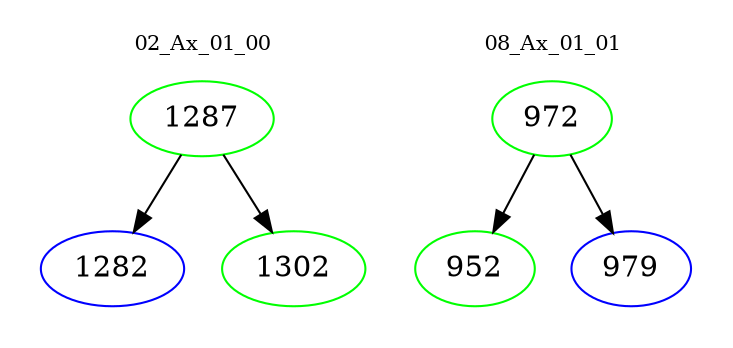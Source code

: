 digraph{
subgraph cluster_0 {
color = white
label = "02_Ax_01_00";
fontsize=10;
T0_1287 [label="1287", color="green"]
T0_1287 -> T0_1282 [color="black"]
T0_1282 [label="1282", color="blue"]
T0_1287 -> T0_1302 [color="black"]
T0_1302 [label="1302", color="green"]
}
subgraph cluster_1 {
color = white
label = "08_Ax_01_01";
fontsize=10;
T1_972 [label="972", color="green"]
T1_972 -> T1_952 [color="black"]
T1_952 [label="952", color="green"]
T1_972 -> T1_979 [color="black"]
T1_979 [label="979", color="blue"]
}
}
